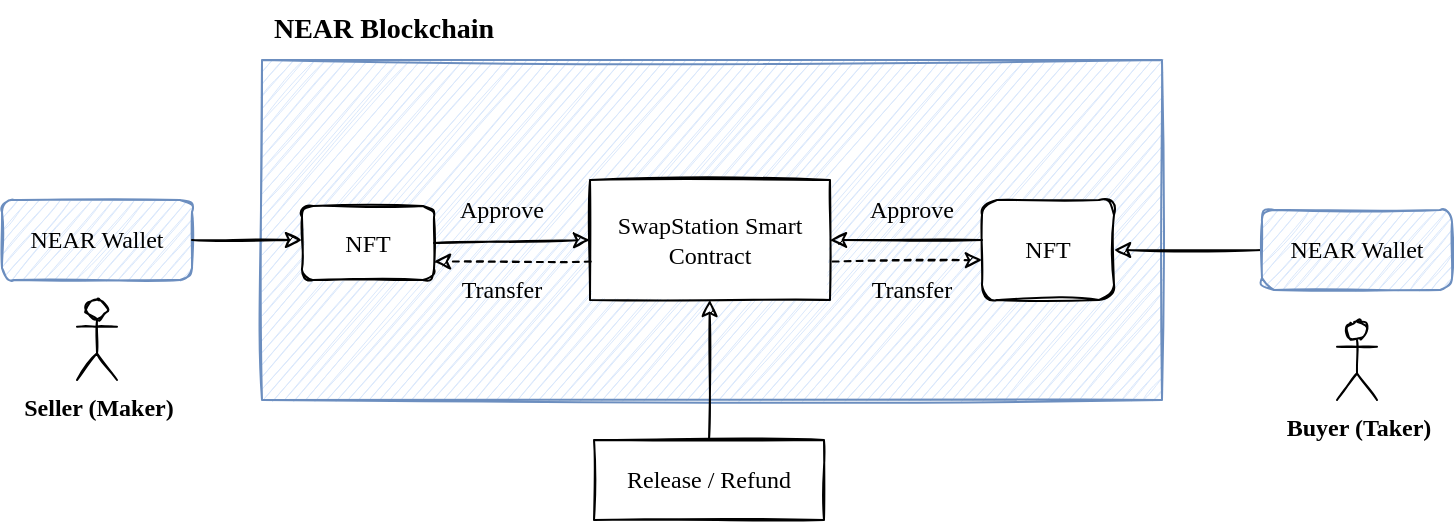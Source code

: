<mxfile version="20.5.3" type="device"><diagram id="TlU027fVCmOErhVmtN-T" name="Page-1"><mxGraphModel dx="1333" dy="728" grid="1" gridSize="10" guides="1" tooltips="1" connect="1" arrows="1" fold="1" page="1" pageScale="1" pageWidth="827" pageHeight="1169" math="0" shadow="0"><root><mxCell id="0"/><mxCell id="1" parent="0"/><mxCell id="V8-zUkzdy0Y8yd0QkWbl-13" value="" style="rounded=0;whiteSpace=wrap;html=1;sketch=1;fillColor=#dae8fc;strokeColor=#6c8ebf;" parent="1" vertex="1"><mxGeometry x="190" y="530" width="450" height="170" as="geometry"/></mxCell><mxCell id="V8-zUkzdy0Y8yd0QkWbl-1" value="Seller (Maker)" style="shape=umlActor;verticalLabelPosition=bottom;verticalAlign=top;html=1;outlineConnect=0;sketch=1;fontFamily=Comic Sans MS;fontStyle=1" parent="1" vertex="1"><mxGeometry x="97.5" y="650" width="20" height="40" as="geometry"/></mxCell><mxCell id="V8-zUkzdy0Y8yd0QkWbl-5" value="NFT" style="rounded=1;whiteSpace=wrap;html=1;sketch=1;fontFamily=Comic Sans MS;" parent="1" vertex="1"><mxGeometry x="550" y="600" width="66" height="50" as="geometry"/></mxCell><mxCell id="V8-zUkzdy0Y8yd0QkWbl-6" value="SwapStation Smart Contract" style="rounded=0;whiteSpace=wrap;html=1;sketch=1;fontFamily=Comic Sans MS;" parent="1" vertex="1"><mxGeometry x="354" y="590" width="120" height="60" as="geometry"/></mxCell><mxCell id="V8-zUkzdy0Y8yd0QkWbl-9" value="NEAR Blockchain" style="text;html=1;strokeColor=none;fillColor=none;align=center;verticalAlign=middle;whiteSpace=wrap;rounded=0;sketch=1;fontFamily=Comic Sans MS;fontStyle=1;fontSize=14;" parent="1" vertex="1"><mxGeometry x="190" y="500" width="122" height="30" as="geometry"/></mxCell><mxCell id="V8-zUkzdy0Y8yd0QkWbl-10" value="Buyer (Taker)" style="shape=umlActor;verticalLabelPosition=bottom;verticalAlign=top;html=1;outlineConnect=0;sketch=1;fontFamily=Comic Sans MS;fontStyle=1" parent="1" vertex="1"><mxGeometry x="727.5" y="660" width="20" height="40" as="geometry"/></mxCell><mxCell id="V8-zUkzdy0Y8yd0QkWbl-14" value="Release / Refund" style="rounded=0;whiteSpace=wrap;html=1;sketch=1;fontFamily=Comic Sans MS;" parent="1" vertex="1"><mxGeometry x="356" y="720" width="115" height="40" as="geometry"/></mxCell><mxCell id="V8-zUkzdy0Y8yd0QkWbl-27" value="" style="endArrow=classic;html=1;rounded=0;exitX=0.5;exitY=0;exitDx=0;exitDy=0;sketch=1;" parent="1" source="V8-zUkzdy0Y8yd0QkWbl-14" target="V8-zUkzdy0Y8yd0QkWbl-6" edge="1"><mxGeometry width="50" height="50" relative="1" as="geometry"><mxPoint x="480.5" y="490" as="sourcePoint"/><mxPoint x="438.125" y="400" as="targetPoint"/></mxGeometry></mxCell><mxCell id="V8-zUkzdy0Y8yd0QkWbl-34" value="" style="endArrow=classic;html=1;rounded=0;entryX=1;entryY=0.5;entryDx=0;entryDy=0;sketch=1;exitX=0;exitY=0.5;exitDx=0;exitDy=0;" parent="1" source="V8-zUkzdy0Y8yd0QkWbl-54" target="V8-zUkzdy0Y8yd0QkWbl-5" edge="1"><mxGeometry width="50" height="50" relative="1" as="geometry"><mxPoint x="710" y="620" as="sourcePoint"/><mxPoint x="790" y="524.5" as="targetPoint"/></mxGeometry></mxCell><mxCell id="V8-zUkzdy0Y8yd0QkWbl-35" value="" style="endArrow=classic;html=1;rounded=0;entryX=1;entryY=0.5;entryDx=0;entryDy=0;sketch=1;" parent="1" target="V8-zUkzdy0Y8yd0QkWbl-6" edge="1"><mxGeometry width="50" height="50" relative="1" as="geometry"><mxPoint x="550" y="620" as="sourcePoint"/><mxPoint x="626" y="630" as="targetPoint"/></mxGeometry></mxCell><mxCell id="V8-zUkzdy0Y8yd0QkWbl-36" value="Approve" style="text;html=1;strokeColor=none;fillColor=none;align=center;verticalAlign=middle;whiteSpace=wrap;rounded=0;sketch=1;fontFamily=Comic Sans MS;" parent="1" vertex="1"><mxGeometry x="280" y="590" width="60" height="30" as="geometry"/></mxCell><mxCell id="V8-zUkzdy0Y8yd0QkWbl-44" value="NEAR Wallet" style="rounded=1;whiteSpace=wrap;html=1;fontFamily=Comic Sans MS;fontSize=12;sketch=1;fillColor=#dae8fc;strokeColor=#6c8ebf;" parent="1" vertex="1"><mxGeometry x="60" y="600" width="95" height="40" as="geometry"/></mxCell><mxCell id="V8-zUkzdy0Y8yd0QkWbl-54" value="NEAR Wallet" style="rounded=1;whiteSpace=wrap;html=1;fontFamily=Comic Sans MS;fontSize=12;sketch=1;fillColor=#dae8fc;strokeColor=#6c8ebf;" parent="1" vertex="1"><mxGeometry x="690" y="605" width="95" height="40" as="geometry"/></mxCell><mxCell id="cA_6wHCX2wjv2aBH5rfq-8" value="Transfer" style="text;html=1;strokeColor=none;fillColor=none;align=center;verticalAlign=middle;whiteSpace=wrap;rounded=0;sketch=1;fontFamily=Comic Sans MS;" vertex="1" parent="1"><mxGeometry x="485" y="630" width="60" height="30" as="geometry"/></mxCell><mxCell id="cA_6wHCX2wjv2aBH5rfq-9" value="" style="endArrow=classic;html=1;rounded=0;sketch=1;exitX=1.011;exitY=0.68;exitDx=0;exitDy=0;dashed=1;exitPerimeter=0;" edge="1" parent="1" source="V8-zUkzdy0Y8yd0QkWbl-6"><mxGeometry width="50" height="50" relative="1" as="geometry"><mxPoint x="364" y="630" as="sourcePoint"/><mxPoint x="550" y="630" as="targetPoint"/></mxGeometry></mxCell><mxCell id="cA_6wHCX2wjv2aBH5rfq-11" value="NFT" style="rounded=1;whiteSpace=wrap;html=1;sketch=1;fontFamily=Comic Sans MS;" vertex="1" parent="1"><mxGeometry x="210" y="603" width="66" height="37" as="geometry"/></mxCell><mxCell id="cA_6wHCX2wjv2aBH5rfq-12" value="" style="endArrow=classic;html=1;rounded=0;entryX=0;entryY=0.5;entryDx=0;entryDy=0;sketch=1;exitX=1;exitY=0.5;exitDx=0;exitDy=0;" edge="1" parent="1" source="cA_6wHCX2wjv2aBH5rfq-11" target="V8-zUkzdy0Y8yd0QkWbl-6"><mxGeometry width="50" height="50" relative="1" as="geometry"><mxPoint x="560" y="630" as="sourcePoint"/><mxPoint x="484" y="630" as="targetPoint"/></mxGeometry></mxCell><mxCell id="cA_6wHCX2wjv2aBH5rfq-14" value="" style="endArrow=classic;html=1;rounded=0;sketch=1;exitX=0.003;exitY=0.68;exitDx=0;exitDy=0;dashed=1;entryX=1;entryY=0.75;entryDx=0;entryDy=0;exitPerimeter=0;" edge="1" parent="1" source="V8-zUkzdy0Y8yd0QkWbl-6" target="cA_6wHCX2wjv2aBH5rfq-11"><mxGeometry width="50" height="50" relative="1" as="geometry"><mxPoint x="484" y="645" as="sourcePoint"/><mxPoint x="320" y="610" as="targetPoint"/></mxGeometry></mxCell><mxCell id="cA_6wHCX2wjv2aBH5rfq-16" value="Approve" style="text;html=1;strokeColor=none;fillColor=none;align=center;verticalAlign=middle;whiteSpace=wrap;rounded=0;sketch=1;fontFamily=Comic Sans MS;" vertex="1" parent="1"><mxGeometry x="485" y="590" width="60" height="30" as="geometry"/></mxCell><mxCell id="cA_6wHCX2wjv2aBH5rfq-17" value="Transfer" style="text;html=1;strokeColor=none;fillColor=none;align=center;verticalAlign=middle;whiteSpace=wrap;rounded=0;sketch=1;fontFamily=Comic Sans MS;" vertex="1" parent="1"><mxGeometry x="280" y="630" width="60" height="30" as="geometry"/></mxCell><mxCell id="cA_6wHCX2wjv2aBH5rfq-18" value="" style="endArrow=classic;html=1;rounded=0;sketch=1;exitX=1;exitY=0.5;exitDx=0;exitDy=0;" edge="1" parent="1" source="V8-zUkzdy0Y8yd0QkWbl-44"><mxGeometry width="50" height="50" relative="1" as="geometry"><mxPoint x="700" y="635" as="sourcePoint"/><mxPoint x="210" y="620" as="targetPoint"/></mxGeometry></mxCell></root></mxGraphModel></diagram></mxfile>